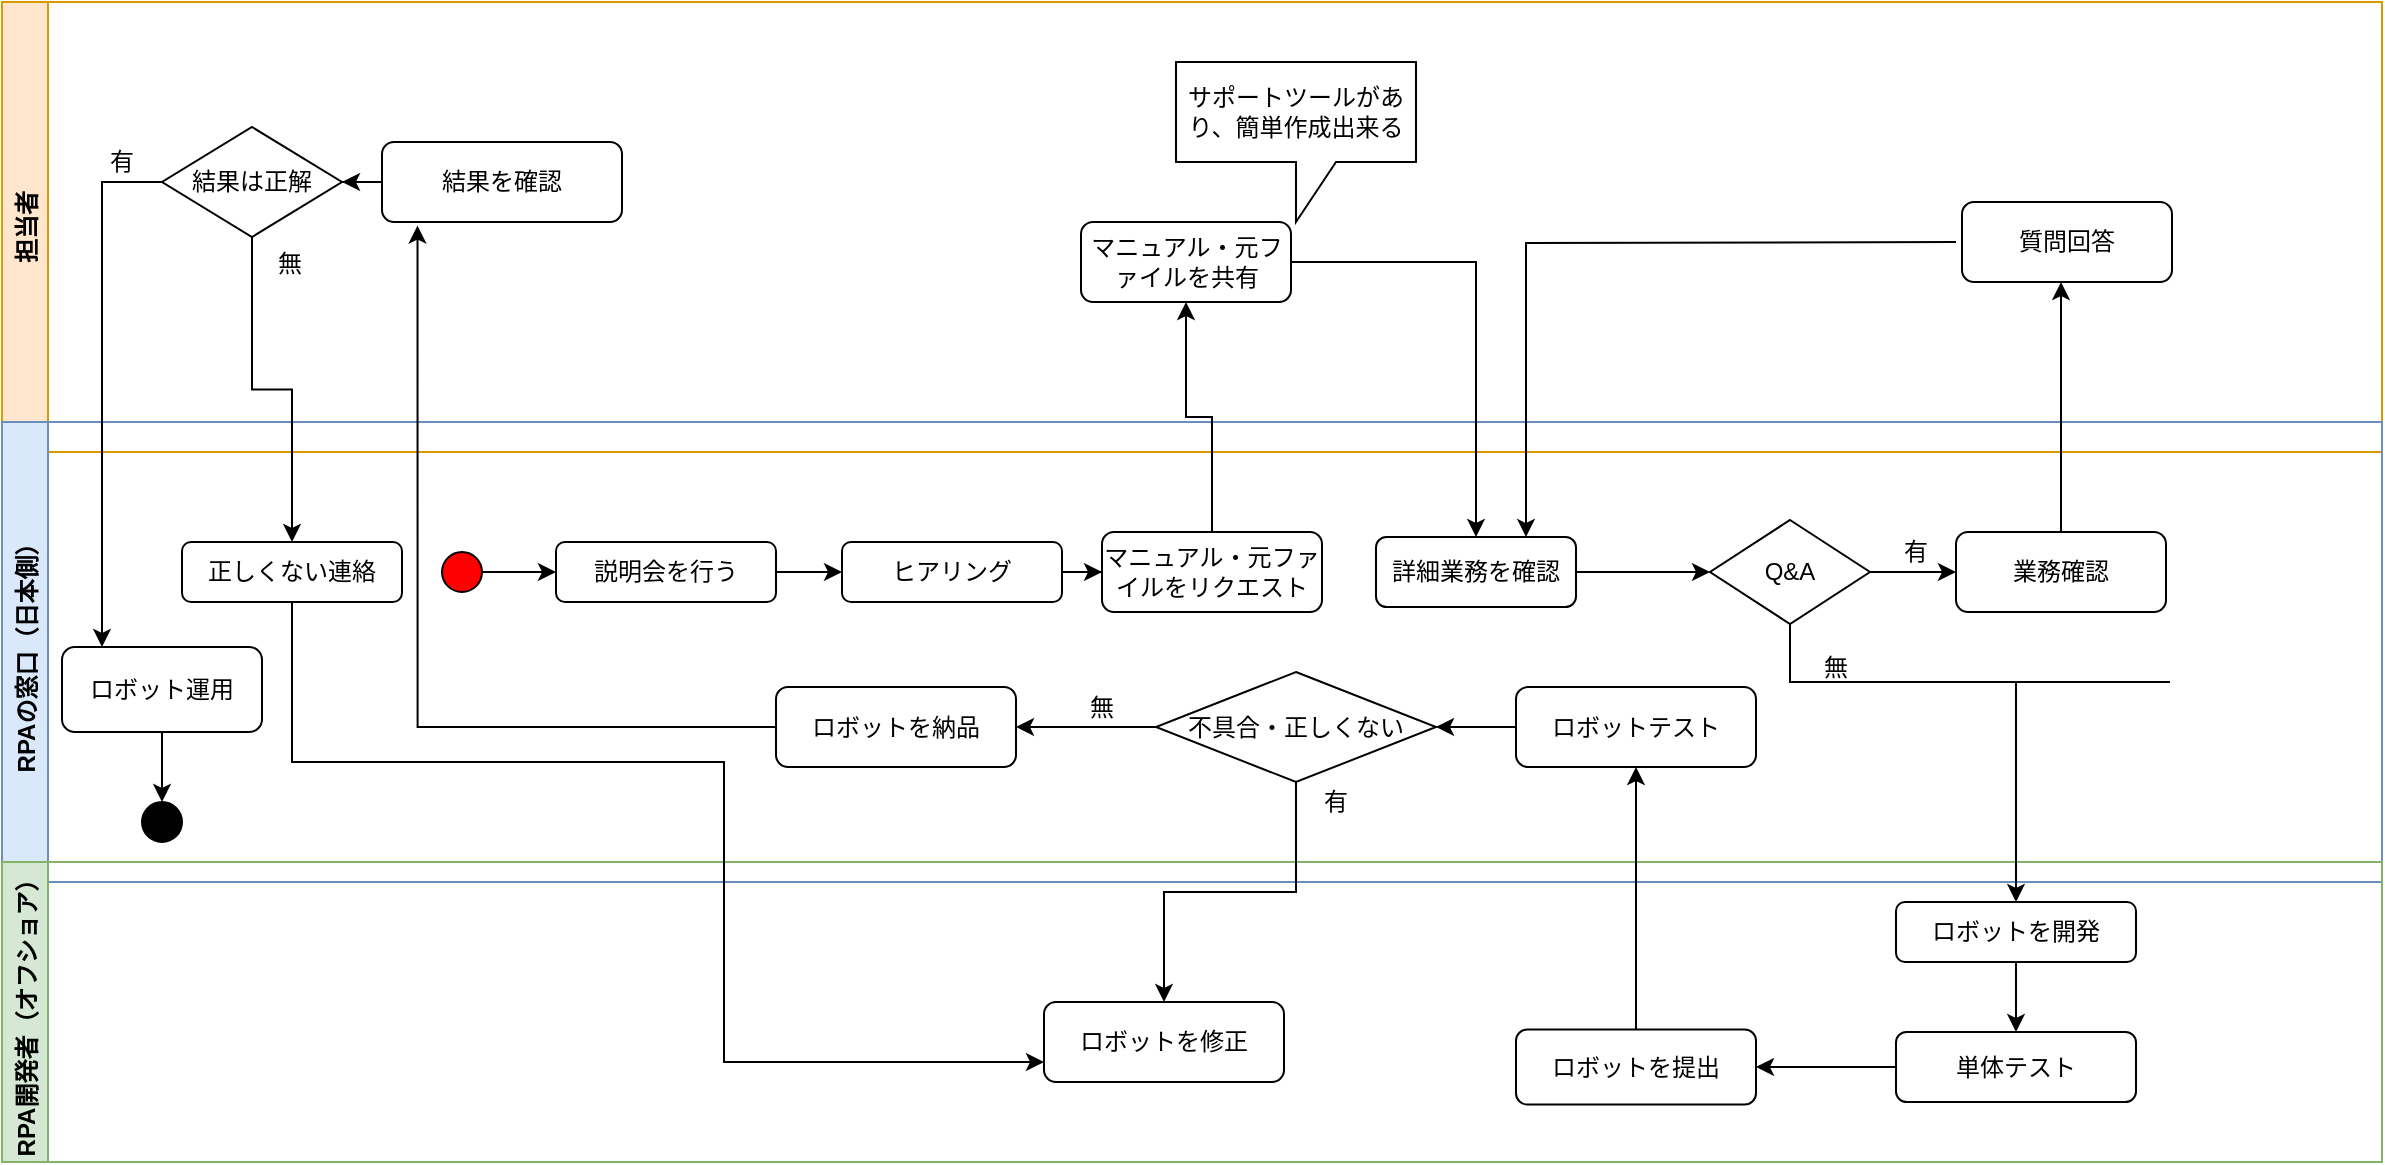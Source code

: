 <mxfile version="14.8.5" type="github" pages="2">
  <diagram id="HafO20qMKXza9hgyYV3G" name="Page-1">
    <mxGraphModel dx="2001" dy="675" grid="1" gridSize="10" guides="1" tooltips="1" connect="1" arrows="1" fold="1" page="1" pageScale="1" pageWidth="827" pageHeight="1169" math="0" shadow="0">
      <root>
        <mxCell id="0" />
        <mxCell id="1" parent="0" />
        <mxCell id="J3SZREGznl9d5Gs7Xp---3" value="担当者" style="swimlane;horizontal=0;strokeColor=#d79b00;fillColor=#FFE6CC;" vertex="1" parent="1">
          <mxGeometry x="-180" y="20" width="1190" height="225" as="geometry" />
        </mxCell>
        <mxCell id="J3SZREGznl9d5Gs7Xp---14" value="マニュアル・元ファイルを共有" style="rounded=1;whiteSpace=wrap;html=1;strokeColor=#000000;fillColor=#FFFFFF;" vertex="1" parent="J3SZREGznl9d5Gs7Xp---3">
          <mxGeometry x="539.5" y="110" width="105" height="40" as="geometry" />
        </mxCell>
        <mxCell id="J3SZREGznl9d5Gs7Xp---16" value="サポートツールがあり、簡単作成出来る" style="shape=callout;whiteSpace=wrap;html=1;perimeter=calloutPerimeter;strokeColor=#000000;fillColor=#FFFFFF;" vertex="1" parent="J3SZREGznl9d5Gs7Xp---3">
          <mxGeometry x="587" y="30" width="120" height="80" as="geometry" />
        </mxCell>
        <mxCell id="J3SZREGznl9d5Gs7Xp---25" value="質問回答" style="rounded=1;whiteSpace=wrap;html=1;strokeColor=#000000;fillColor=#FFFFFF;" vertex="1" parent="J3SZREGznl9d5Gs7Xp---3">
          <mxGeometry x="980" y="100" width="105" height="40" as="geometry" />
        </mxCell>
        <mxCell id="J3SZREGznl9d5Gs7Xp---52" style="edgeStyle=orthogonalEdgeStyle;rounded=0;orthogonalLoop=1;jettySize=auto;html=1;" edge="1" parent="J3SZREGznl9d5Gs7Xp---3" source="J3SZREGznl9d5Gs7Xp---46" target="J3SZREGznl9d5Gs7Xp---50">
          <mxGeometry relative="1" as="geometry" />
        </mxCell>
        <mxCell id="J3SZREGznl9d5Gs7Xp---46" value="結果を確認" style="rounded=1;whiteSpace=wrap;html=1;strokeColor=#000000;fillColor=#FFFFFF;" vertex="1" parent="J3SZREGznl9d5Gs7Xp---3">
          <mxGeometry x="190" y="70" width="120" height="40" as="geometry" />
        </mxCell>
        <mxCell id="J3SZREGznl9d5Gs7Xp---50" value="結果は正解" style="rhombus;whiteSpace=wrap;html=1;strokeColor=#000000;fillColor=#FFFFFF;" vertex="1" parent="J3SZREGznl9d5Gs7Xp---3">
          <mxGeometry x="80" y="62.5" width="90" height="55" as="geometry" />
        </mxCell>
        <mxCell id="J3SZREGznl9d5Gs7Xp---61" value="有" style="text;html=1;strokeColor=none;fillColor=none;align=center;verticalAlign=middle;whiteSpace=wrap;rounded=0;" vertex="1" parent="J3SZREGznl9d5Gs7Xp---3">
          <mxGeometry x="40" y="70" width="40" height="20" as="geometry" />
        </mxCell>
        <mxCell id="J3SZREGznl9d5Gs7Xp---62" value="無" style="text;html=1;strokeColor=none;fillColor=none;align=center;verticalAlign=middle;whiteSpace=wrap;rounded=0;" vertex="1" parent="J3SZREGznl9d5Gs7Xp---3">
          <mxGeometry x="124" y="121" width="40" height="20" as="geometry" />
        </mxCell>
        <mxCell id="J3SZREGznl9d5Gs7Xp---4" value="RPAの窓口（日本側）" style="swimlane;horizontal=0;fillColor=#dae8fc;strokeColor=#6c8ebf;" vertex="1" parent="1">
          <mxGeometry x="-180" y="230" width="1190" height="230" as="geometry" />
        </mxCell>
        <mxCell id="J3SZREGznl9d5Gs7Xp---11" style="edgeStyle=orthogonalEdgeStyle;rounded=0;orthogonalLoop=1;jettySize=auto;html=1;" edge="1" parent="J3SZREGznl9d5Gs7Xp---4" source="J3SZREGznl9d5Gs7Xp---6" target="J3SZREGznl9d5Gs7Xp---9">
          <mxGeometry relative="1" as="geometry" />
        </mxCell>
        <mxCell id="J3SZREGznl9d5Gs7Xp---6" value="説明会を行う" style="rounded=1;whiteSpace=wrap;html=1;" vertex="1" parent="J3SZREGznl9d5Gs7Xp---4">
          <mxGeometry x="277" y="60" width="110" height="30" as="geometry" />
        </mxCell>
        <mxCell id="J3SZREGznl9d5Gs7Xp---7" value="" style="ellipse;whiteSpace=wrap;html=1;fillColor=#FF0000;" vertex="1" parent="J3SZREGznl9d5Gs7Xp---4">
          <mxGeometry x="220" y="65" width="20" height="20" as="geometry" />
        </mxCell>
        <mxCell id="J3SZREGznl9d5Gs7Xp---8" style="edgeStyle=orthogonalEdgeStyle;rounded=0;orthogonalLoop=1;jettySize=auto;html=1;" edge="1" parent="J3SZREGznl9d5Gs7Xp---4" source="J3SZREGznl9d5Gs7Xp---7" target="J3SZREGznl9d5Gs7Xp---6">
          <mxGeometry relative="1" as="geometry" />
        </mxCell>
        <mxCell id="J3SZREGznl9d5Gs7Xp---13" style="edgeStyle=orthogonalEdgeStyle;rounded=0;orthogonalLoop=1;jettySize=auto;html=1;" edge="1" parent="J3SZREGznl9d5Gs7Xp---4" source="J3SZREGznl9d5Gs7Xp---9" target="J3SZREGznl9d5Gs7Xp---12">
          <mxGeometry relative="1" as="geometry" />
        </mxCell>
        <mxCell id="J3SZREGznl9d5Gs7Xp---9" value="ヒアリング" style="rounded=1;whiteSpace=wrap;html=1;strokeColor=#000000;fillColor=#FFFFFF;" vertex="1" parent="J3SZREGznl9d5Gs7Xp---4">
          <mxGeometry x="420" y="60" width="110" height="30" as="geometry" />
        </mxCell>
        <mxCell id="J3SZREGznl9d5Gs7Xp---12" value="マニュアル・元ファイルをリクエスト" style="rounded=1;whiteSpace=wrap;html=1;strokeColor=#000000;fillColor=#FFFFFF;" vertex="1" parent="J3SZREGznl9d5Gs7Xp---4">
          <mxGeometry x="550" y="55" width="110" height="40" as="geometry" />
        </mxCell>
        <mxCell id="J3SZREGznl9d5Gs7Xp---21" style="edgeStyle=orthogonalEdgeStyle;rounded=0;orthogonalLoop=1;jettySize=auto;html=1;" edge="1" parent="J3SZREGznl9d5Gs7Xp---4" source="J3SZREGznl9d5Gs7Xp---17" target="J3SZREGznl9d5Gs7Xp---20">
          <mxGeometry relative="1" as="geometry" />
        </mxCell>
        <mxCell id="J3SZREGznl9d5Gs7Xp---17" value="詳細業務を確認" style="rounded=1;whiteSpace=wrap;html=1;strokeColor=#000000;fillColor=#FFFFFF;" vertex="1" parent="J3SZREGznl9d5Gs7Xp---4">
          <mxGeometry x="687" y="57.5" width="100" height="35" as="geometry" />
        </mxCell>
        <mxCell id="J3SZREGznl9d5Gs7Xp---24" style="edgeStyle=orthogonalEdgeStyle;rounded=0;orthogonalLoop=1;jettySize=auto;html=1;" edge="1" parent="J3SZREGznl9d5Gs7Xp---4" source="J3SZREGznl9d5Gs7Xp---20" target="J3SZREGznl9d5Gs7Xp---22">
          <mxGeometry relative="1" as="geometry" />
        </mxCell>
        <mxCell id="J3SZREGznl9d5Gs7Xp---20" value="Q&amp;amp;A" style="rhombus;whiteSpace=wrap;html=1;strokeColor=#000000;fillColor=#FFFFFF;" vertex="1" parent="J3SZREGznl9d5Gs7Xp---4">
          <mxGeometry x="854" y="49" width="80" height="52" as="geometry" />
        </mxCell>
        <mxCell id="J3SZREGznl9d5Gs7Xp---22" value="業務確認" style="rounded=1;whiteSpace=wrap;html=1;strokeColor=#000000;fillColor=#FFFFFF;" vertex="1" parent="J3SZREGznl9d5Gs7Xp---4">
          <mxGeometry x="977" y="55" width="105" height="40" as="geometry" />
        </mxCell>
        <mxCell id="J3SZREGznl9d5Gs7Xp---39" value="" style="edgeStyle=orthogonalEdgeStyle;rounded=0;orthogonalLoop=1;jettySize=auto;html=1;" edge="1" parent="J3SZREGznl9d5Gs7Xp---4" source="J3SZREGznl9d5Gs7Xp---35" target="J3SZREGznl9d5Gs7Xp---37">
          <mxGeometry relative="1" as="geometry" />
        </mxCell>
        <mxCell id="J3SZREGznl9d5Gs7Xp---35" value="ロボットテスト" style="rounded=1;whiteSpace=wrap;html=1;strokeColor=#000000;fillColor=#FFFFFF;" vertex="1" parent="J3SZREGznl9d5Gs7Xp---4">
          <mxGeometry x="757" y="132.5" width="120" height="40" as="geometry" />
        </mxCell>
        <mxCell id="J3SZREGznl9d5Gs7Xp---45" style="edgeStyle=orthogonalEdgeStyle;rounded=0;orthogonalLoop=1;jettySize=auto;html=1;entryX=1;entryY=0.5;entryDx=0;entryDy=0;" edge="1" parent="J3SZREGznl9d5Gs7Xp---4" source="J3SZREGznl9d5Gs7Xp---37" target="J3SZREGznl9d5Gs7Xp---44">
          <mxGeometry relative="1" as="geometry" />
        </mxCell>
        <mxCell id="J3SZREGznl9d5Gs7Xp---37" value="不具合・正しくない" style="rhombus;whiteSpace=wrap;html=1;strokeColor=#000000;fillColor=#FFFFFF;" vertex="1" parent="J3SZREGznl9d5Gs7Xp---4">
          <mxGeometry x="577" y="125" width="140" height="55" as="geometry" />
        </mxCell>
        <mxCell id="J3SZREGznl9d5Gs7Xp---43" value="有" style="text;html=1;strokeColor=none;fillColor=none;align=center;verticalAlign=middle;whiteSpace=wrap;rounded=0;" vertex="1" parent="J3SZREGznl9d5Gs7Xp---4">
          <mxGeometry x="647" y="180" width="40" height="20" as="geometry" />
        </mxCell>
        <mxCell id="J3SZREGznl9d5Gs7Xp---44" value="ロボットを納品" style="rounded=1;whiteSpace=wrap;html=1;strokeColor=#000000;fillColor=#FFFFFF;" vertex="1" parent="J3SZREGznl9d5Gs7Xp---4">
          <mxGeometry x="387" y="132.5" width="120" height="40" as="geometry" />
        </mxCell>
        <mxCell id="J3SZREGznl9d5Gs7Xp---28" value="有" style="text;html=1;strokeColor=none;fillColor=none;align=center;verticalAlign=middle;whiteSpace=wrap;rounded=0;" vertex="1" parent="J3SZREGznl9d5Gs7Xp---4">
          <mxGeometry x="937" y="55" width="40" height="20" as="geometry" />
        </mxCell>
        <mxCell id="J3SZREGznl9d5Gs7Xp---42" value="無" style="text;html=1;strokeColor=none;fillColor=none;align=center;verticalAlign=middle;whiteSpace=wrap;rounded=0;" vertex="1" parent="J3SZREGznl9d5Gs7Xp---4">
          <mxGeometry x="897" y="112.5" width="40" height="20" as="geometry" />
        </mxCell>
        <mxCell id="J3SZREGznl9d5Gs7Xp---51" value="無" style="text;html=1;strokeColor=none;fillColor=none;align=center;verticalAlign=middle;whiteSpace=wrap;rounded=0;" vertex="1" parent="J3SZREGznl9d5Gs7Xp---4">
          <mxGeometry x="530" y="132.5" width="40" height="20" as="geometry" />
        </mxCell>
        <mxCell id="J3SZREGznl9d5Gs7Xp---53" value="正しくない連絡" style="rounded=1;whiteSpace=wrap;html=1;strokeColor=#000000;fillColor=#FFFFFF;" vertex="1" parent="J3SZREGznl9d5Gs7Xp---4">
          <mxGeometry x="90" y="60" width="110" height="30" as="geometry" />
        </mxCell>
        <mxCell id="J3SZREGznl9d5Gs7Xp---60" style="edgeStyle=orthogonalEdgeStyle;rounded=0;orthogonalLoop=1;jettySize=auto;html=1;entryX=0.5;entryY=0;entryDx=0;entryDy=0;" edge="1" parent="J3SZREGznl9d5Gs7Xp---4" source="J3SZREGznl9d5Gs7Xp---56" target="J3SZREGznl9d5Gs7Xp---59">
          <mxGeometry relative="1" as="geometry" />
        </mxCell>
        <mxCell id="J3SZREGznl9d5Gs7Xp---56" value="ロボット運用" style="rounded=1;whiteSpace=wrap;html=1;strokeColor=#000000;fillColor=#FFFFFF;" vertex="1" parent="J3SZREGznl9d5Gs7Xp---4">
          <mxGeometry x="30" y="112.5" width="100" height="42.5" as="geometry" />
        </mxCell>
        <mxCell id="J3SZREGznl9d5Gs7Xp---59" value="" style="ellipse;whiteSpace=wrap;html=1;aspect=fixed;strokeColor=#000000;fillColor=#000000;" vertex="1" parent="J3SZREGznl9d5Gs7Xp---4">
          <mxGeometry x="70" y="190" width="20" height="20" as="geometry" />
        </mxCell>
        <mxCell id="J3SZREGznl9d5Gs7Xp---5" value="RPA開発者（オフショア）" style="swimlane;horizontal=0;fillColor=#d5e8d4;strokeColor=#82b366;" vertex="1" parent="1">
          <mxGeometry x="-180" y="450" width="1190" height="150" as="geometry" />
        </mxCell>
        <mxCell id="J3SZREGznl9d5Gs7Xp---32" style="edgeStyle=orthogonalEdgeStyle;rounded=0;orthogonalLoop=1;jettySize=auto;html=1;entryX=0.5;entryY=0;entryDx=0;entryDy=0;" edge="1" parent="J3SZREGznl9d5Gs7Xp---5" source="J3SZREGznl9d5Gs7Xp---29" target="J3SZREGznl9d5Gs7Xp---31">
          <mxGeometry relative="1" as="geometry" />
        </mxCell>
        <mxCell id="J3SZREGznl9d5Gs7Xp---29" value="ロボットを開発" style="rounded=1;whiteSpace=wrap;html=1;strokeColor=#000000;fillColor=#FFFFFF;" vertex="1" parent="J3SZREGznl9d5Gs7Xp---5">
          <mxGeometry x="947" y="20" width="120" height="30" as="geometry" />
        </mxCell>
        <mxCell id="J3SZREGznl9d5Gs7Xp---34" style="edgeStyle=orthogonalEdgeStyle;rounded=0;orthogonalLoop=1;jettySize=auto;html=1;entryX=1;entryY=0.5;entryDx=0;entryDy=0;" edge="1" parent="J3SZREGznl9d5Gs7Xp---5" source="J3SZREGznl9d5Gs7Xp---31" target="J3SZREGznl9d5Gs7Xp---33">
          <mxGeometry relative="1" as="geometry" />
        </mxCell>
        <mxCell id="J3SZREGznl9d5Gs7Xp---31" value="単体テスト" style="rounded=1;whiteSpace=wrap;html=1;strokeColor=#000000;fillColor=#FFFFFF;" vertex="1" parent="J3SZREGznl9d5Gs7Xp---5">
          <mxGeometry x="947" y="85" width="120" height="35" as="geometry" />
        </mxCell>
        <mxCell id="J3SZREGznl9d5Gs7Xp---33" value="ロボットを提出" style="rounded=1;whiteSpace=wrap;html=1;strokeColor=#000000;fillColor=#FFFFFF;" vertex="1" parent="J3SZREGznl9d5Gs7Xp---5">
          <mxGeometry x="757" y="83.75" width="120" height="37.5" as="geometry" />
        </mxCell>
        <mxCell id="J3SZREGznl9d5Gs7Xp---40" value="ロボットを修正" style="rounded=1;whiteSpace=wrap;html=1;strokeColor=#000000;fillColor=#FFFFFF;" vertex="1" parent="J3SZREGznl9d5Gs7Xp---5">
          <mxGeometry x="521" y="70" width="120" height="40" as="geometry" />
        </mxCell>
        <mxCell id="J3SZREGznl9d5Gs7Xp---15" style="edgeStyle=orthogonalEdgeStyle;rounded=0;orthogonalLoop=1;jettySize=auto;html=1;entryX=0.5;entryY=1;entryDx=0;entryDy=0;" edge="1" parent="1" source="J3SZREGznl9d5Gs7Xp---12" target="J3SZREGznl9d5Gs7Xp---14">
          <mxGeometry relative="1" as="geometry" />
        </mxCell>
        <mxCell id="J3SZREGznl9d5Gs7Xp---19" style="edgeStyle=orthogonalEdgeStyle;rounded=0;orthogonalLoop=1;jettySize=auto;html=1;entryX=0.5;entryY=0;entryDx=0;entryDy=0;" edge="1" parent="1" source="J3SZREGznl9d5Gs7Xp---14" target="J3SZREGznl9d5Gs7Xp---17">
          <mxGeometry relative="1" as="geometry" />
        </mxCell>
        <mxCell id="J3SZREGznl9d5Gs7Xp---26" style="edgeStyle=orthogonalEdgeStyle;rounded=0;orthogonalLoop=1;jettySize=auto;html=1;" edge="1" parent="1" source="J3SZREGznl9d5Gs7Xp---22">
          <mxGeometry relative="1" as="geometry">
            <mxPoint x="849.5" y="160" as="targetPoint" />
          </mxGeometry>
        </mxCell>
        <mxCell id="J3SZREGznl9d5Gs7Xp---27" style="edgeStyle=orthogonalEdgeStyle;rounded=0;orthogonalLoop=1;jettySize=auto;html=1;entryX=0.75;entryY=0;entryDx=0;entryDy=0;" edge="1" parent="1" target="J3SZREGznl9d5Gs7Xp---17">
          <mxGeometry relative="1" as="geometry">
            <mxPoint x="797" y="140" as="sourcePoint" />
          </mxGeometry>
        </mxCell>
        <mxCell id="J3SZREGznl9d5Gs7Xp---30" style="edgeStyle=orthogonalEdgeStyle;rounded=0;orthogonalLoop=1;jettySize=auto;html=1;" edge="1" parent="1" source="J3SZREGznl9d5Gs7Xp---20" target="J3SZREGznl9d5Gs7Xp---29">
          <mxGeometry relative="1" as="geometry">
            <Array as="points">
              <mxPoint x="904" y="360" />
              <mxPoint x="1017" y="360" />
            </Array>
          </mxGeometry>
        </mxCell>
        <mxCell id="J3SZREGznl9d5Gs7Xp---36" style="edgeStyle=orthogonalEdgeStyle;rounded=0;orthogonalLoop=1;jettySize=auto;html=1;" edge="1" parent="1" source="J3SZREGznl9d5Gs7Xp---33" target="J3SZREGznl9d5Gs7Xp---35">
          <mxGeometry relative="1" as="geometry" />
        </mxCell>
        <mxCell id="J3SZREGznl9d5Gs7Xp---41" style="edgeStyle=orthogonalEdgeStyle;rounded=0;orthogonalLoop=1;jettySize=auto;html=1;" edge="1" parent="1" source="J3SZREGznl9d5Gs7Xp---37" target="J3SZREGznl9d5Gs7Xp---40">
          <mxGeometry relative="1" as="geometry" />
        </mxCell>
        <mxCell id="J3SZREGznl9d5Gs7Xp---48" style="edgeStyle=orthogonalEdgeStyle;rounded=0;orthogonalLoop=1;jettySize=auto;html=1;entryX=0.148;entryY=1.045;entryDx=0;entryDy=0;entryPerimeter=0;" edge="1" parent="1" source="J3SZREGznl9d5Gs7Xp---44" target="J3SZREGznl9d5Gs7Xp---46">
          <mxGeometry relative="1" as="geometry" />
        </mxCell>
        <mxCell id="J3SZREGznl9d5Gs7Xp---54" style="edgeStyle=orthogonalEdgeStyle;rounded=0;orthogonalLoop=1;jettySize=auto;html=1;" edge="1" parent="1" source="J3SZREGznl9d5Gs7Xp---50" target="J3SZREGznl9d5Gs7Xp---53">
          <mxGeometry relative="1" as="geometry" />
        </mxCell>
        <mxCell id="J3SZREGznl9d5Gs7Xp---55" style="edgeStyle=orthogonalEdgeStyle;rounded=0;orthogonalLoop=1;jettySize=auto;html=1;entryX=0;entryY=0.75;entryDx=0;entryDy=0;" edge="1" parent="1" source="J3SZREGznl9d5Gs7Xp---53" target="J3SZREGznl9d5Gs7Xp---40">
          <mxGeometry relative="1" as="geometry">
            <Array as="points">
              <mxPoint x="-35" y="400" />
              <mxPoint x="181" y="400" />
              <mxPoint x="181" y="550" />
            </Array>
          </mxGeometry>
        </mxCell>
        <mxCell id="J3SZREGznl9d5Gs7Xp---57" style="edgeStyle=orthogonalEdgeStyle;rounded=0;orthogonalLoop=1;jettySize=auto;html=1;" edge="1" parent="1" source="J3SZREGznl9d5Gs7Xp---50" target="J3SZREGznl9d5Gs7Xp---56">
          <mxGeometry relative="1" as="geometry">
            <Array as="points">
              <mxPoint x="-130" y="110" />
            </Array>
          </mxGeometry>
        </mxCell>
      </root>
    </mxGraphModel>
  </diagram>
  <diagram id="O5OnD6QcAkfrZQiFQkRa" name="Page-2">
    <mxGraphModel dx="1028" dy="675" grid="1" gridSize="10" guides="1" tooltips="1" connect="1" arrows="1" fold="1" page="1" pageScale="1" pageWidth="827" pageHeight="1169" math="0" shadow="0">
      <root>
        <mxCell id="9YNtTWzEN2G9ouo6eS6_-0" />
        <mxCell id="9YNtTWzEN2G9ouo6eS6_-1" parent="9YNtTWzEN2G9ouo6eS6_-0" />
        <mxCell id="9YNtTWzEN2G9ouo6eS6_-2" value="商品部" style="swimlane;horizontal=0;strokeColor=#000000;fillColor=#FFE6CC;" vertex="1" parent="9YNtTWzEN2G9ouo6eS6_-1">
          <mxGeometry y="50" width="910" height="170" as="geometry" />
        </mxCell>
        <mxCell id="9YNtTWzEN2G9ouo6eS6_-6" style="edgeStyle=orthogonalEdgeStyle;rounded=0;orthogonalLoop=1;jettySize=auto;html=1;" edge="1" parent="9YNtTWzEN2G9ouo6eS6_-2" source="9YNtTWzEN2G9ouo6eS6_-4" target="9YNtTWzEN2G9ouo6eS6_-5">
          <mxGeometry relative="1" as="geometry" />
        </mxCell>
        <mxCell id="9YNtTWzEN2G9ouo6eS6_-4" value="" style="ellipse;whiteSpace=wrap;html=1;aspect=fixed;strokeColor=#000000;fillColor=#FF0000;direction=south;" vertex="1" parent="9YNtTWzEN2G9ouo6eS6_-2">
          <mxGeometry x="50" y="100" width="20" height="20" as="geometry" />
        </mxCell>
        <mxCell id="9YNtTWzEN2G9ouo6eS6_-5" value="依頼はメールで送る" style="rounded=1;whiteSpace=wrap;html=1;strokeColor=#000000;fillColor=#FFFFFF;" vertex="1" parent="9YNtTWzEN2G9ouo6eS6_-2">
          <mxGeometry x="120" y="90" width="120" height="40" as="geometry" />
        </mxCell>
        <mxCell id="9YNtTWzEN2G9ouo6eS6_-17" style="edgeStyle=orthogonalEdgeStyle;rounded=0;orthogonalLoop=1;jettySize=auto;html=1;" edge="1" parent="9YNtTWzEN2G9ouo6eS6_-2" source="9YNtTWzEN2G9ouo6eS6_-15" target="9YNtTWzEN2G9ouo6eS6_-16">
          <mxGeometry relative="1" as="geometry" />
        </mxCell>
        <mxCell id="9YNtTWzEN2G9ouo6eS6_-15" value="結果を確認" style="rounded=1;whiteSpace=wrap;html=1;strokeColor=#000000;fillColor=#FFFFFF;" vertex="1" parent="9YNtTWzEN2G9ouo6eS6_-2">
          <mxGeometry x="480" y="90" width="120" height="40" as="geometry" />
        </mxCell>
        <mxCell id="9YNtTWzEN2G9ouo6eS6_-21" style="edgeStyle=orthogonalEdgeStyle;rounded=0;orthogonalLoop=1;jettySize=auto;html=1;" edge="1" parent="9YNtTWzEN2G9ouo6eS6_-2" source="9YNtTWzEN2G9ouo6eS6_-16" target="9YNtTWzEN2G9ouo6eS6_-18">
          <mxGeometry relative="1" as="geometry" />
        </mxCell>
        <mxCell id="9YNtTWzEN2G9ouo6eS6_-16" value="確認メールを送る" style="rounded=1;whiteSpace=wrap;html=1;strokeColor=#000000;fillColor=#FFFFFF;" vertex="1" parent="9YNtTWzEN2G9ouo6eS6_-2">
          <mxGeometry x="650" y="90" width="120" height="40" as="geometry" />
        </mxCell>
        <mxCell id="9YNtTWzEN2G9ouo6eS6_-18" value="" style="ellipse;whiteSpace=wrap;html=1;aspect=fixed;strokeColor=#000000;fillColor=#000000;" vertex="1" parent="9YNtTWzEN2G9ouo6eS6_-2">
          <mxGeometry x="820" y="100" width="20" height="20" as="geometry" />
        </mxCell>
        <mxCell id="9YNtTWzEN2G9ouo6eS6_-3" value="会計チーム" style="swimlane;horizontal=0;strokeColor=#0e8088;fillColor=#b0e3e6;" vertex="1" parent="9YNtTWzEN2G9ouo6eS6_-1">
          <mxGeometry y="240" width="910" height="120" as="geometry" />
        </mxCell>
        <mxCell id="9YNtTWzEN2G9ouo6eS6_-8" value="会計チーム" style="swimlane;horizontal=0;strokeColor=#0e8088;fillColor=#b0e3e6;" vertex="1" parent="9YNtTWzEN2G9ouo6eS6_-3">
          <mxGeometry width="910" height="120" as="geometry" />
        </mxCell>
        <mxCell id="9YNtTWzEN2G9ouo6eS6_-11" style="edgeStyle=orthogonalEdgeStyle;rounded=0;orthogonalLoop=1;jettySize=auto;html=1;" edge="1" parent="9YNtTWzEN2G9ouo6eS6_-8" source="9YNtTWzEN2G9ouo6eS6_-9" target="9YNtTWzEN2G9ouo6eS6_-7">
          <mxGeometry relative="1" as="geometry" />
        </mxCell>
        <mxCell id="9YNtTWzEN2G9ouo6eS6_-9" value="依頼を受け取る" style="rounded=1;whiteSpace=wrap;html=1;strokeColor=#000000;fillColor=#FFFFFF;" vertex="1" parent="9YNtTWzEN2G9ouo6eS6_-8">
          <mxGeometry x="120" y="20" width="120" height="40" as="geometry" />
        </mxCell>
        <mxCell id="9YNtTWzEN2G9ouo6eS6_-13" style="edgeStyle=orthogonalEdgeStyle;rounded=0;orthogonalLoop=1;jettySize=auto;html=1;entryX=0;entryY=0.5;entryDx=0;entryDy=0;" edge="1" parent="9YNtTWzEN2G9ouo6eS6_-8" source="9YNtTWzEN2G9ouo6eS6_-7" target="9YNtTWzEN2G9ouo6eS6_-12">
          <mxGeometry relative="1" as="geometry" />
        </mxCell>
        <mxCell id="9YNtTWzEN2G9ouo6eS6_-7" value="商品を登録" style="rounded=1;whiteSpace=wrap;html=1;strokeColor=#000000;fillColor=#FFFFFF;" vertex="1" parent="9YNtTWzEN2G9ouo6eS6_-8">
          <mxGeometry x="294" y="20" width="120" height="40" as="geometry" />
        </mxCell>
        <mxCell id="9YNtTWzEN2G9ouo6eS6_-12" value="結果を送る" style="rounded=1;whiteSpace=wrap;html=1;strokeColor=#000000;fillColor=#FFFFFF;" vertex="1" parent="9YNtTWzEN2G9ouo6eS6_-8">
          <mxGeometry x="480" y="20" width="120" height="40" as="geometry" />
        </mxCell>
        <mxCell id="9YNtTWzEN2G9ouo6eS6_-10" style="edgeStyle=orthogonalEdgeStyle;rounded=0;orthogonalLoop=1;jettySize=auto;html=1;" edge="1" parent="9YNtTWzEN2G9ouo6eS6_-1" source="9YNtTWzEN2G9ouo6eS6_-5" target="9YNtTWzEN2G9ouo6eS6_-9">
          <mxGeometry relative="1" as="geometry" />
        </mxCell>
        <mxCell id="9YNtTWzEN2G9ouo6eS6_-14" style="edgeStyle=orthogonalEdgeStyle;rounded=0;orthogonalLoop=1;jettySize=auto;html=1;entryX=0.5;entryY=1;entryDx=0;entryDy=0;" edge="1" parent="9YNtTWzEN2G9ouo6eS6_-1" source="9YNtTWzEN2G9ouo6eS6_-12" target="9YNtTWzEN2G9ouo6eS6_-15">
          <mxGeometry relative="1" as="geometry">
            <mxPoint x="540" y="140" as="targetPoint" />
          </mxGeometry>
        </mxCell>
      </root>
    </mxGraphModel>
  </diagram>
</mxfile>
